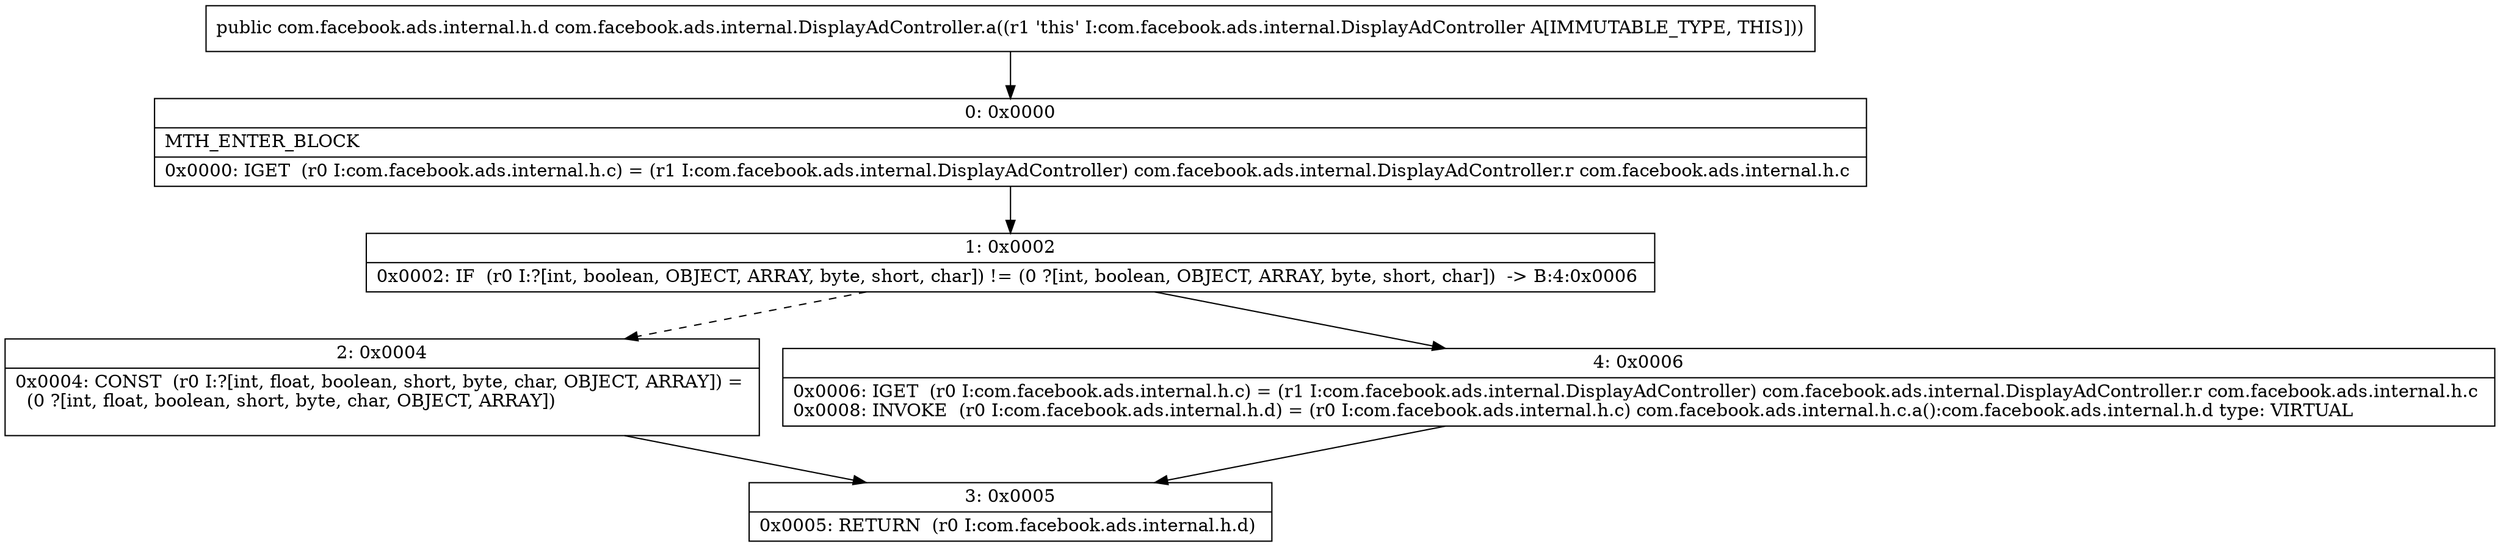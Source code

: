 digraph "CFG forcom.facebook.ads.internal.DisplayAdController.a()Lcom\/facebook\/ads\/internal\/h\/d;" {
Node_0 [shape=record,label="{0\:\ 0x0000|MTH_ENTER_BLOCK\l|0x0000: IGET  (r0 I:com.facebook.ads.internal.h.c) = (r1 I:com.facebook.ads.internal.DisplayAdController) com.facebook.ads.internal.DisplayAdController.r com.facebook.ads.internal.h.c \l}"];
Node_1 [shape=record,label="{1\:\ 0x0002|0x0002: IF  (r0 I:?[int, boolean, OBJECT, ARRAY, byte, short, char]) != (0 ?[int, boolean, OBJECT, ARRAY, byte, short, char])  \-\> B:4:0x0006 \l}"];
Node_2 [shape=record,label="{2\:\ 0x0004|0x0004: CONST  (r0 I:?[int, float, boolean, short, byte, char, OBJECT, ARRAY]) = \l  (0 ?[int, float, boolean, short, byte, char, OBJECT, ARRAY])\l \l}"];
Node_3 [shape=record,label="{3\:\ 0x0005|0x0005: RETURN  (r0 I:com.facebook.ads.internal.h.d) \l}"];
Node_4 [shape=record,label="{4\:\ 0x0006|0x0006: IGET  (r0 I:com.facebook.ads.internal.h.c) = (r1 I:com.facebook.ads.internal.DisplayAdController) com.facebook.ads.internal.DisplayAdController.r com.facebook.ads.internal.h.c \l0x0008: INVOKE  (r0 I:com.facebook.ads.internal.h.d) = (r0 I:com.facebook.ads.internal.h.c) com.facebook.ads.internal.h.c.a():com.facebook.ads.internal.h.d type: VIRTUAL \l}"];
MethodNode[shape=record,label="{public com.facebook.ads.internal.h.d com.facebook.ads.internal.DisplayAdController.a((r1 'this' I:com.facebook.ads.internal.DisplayAdController A[IMMUTABLE_TYPE, THIS])) }"];
MethodNode -> Node_0;
Node_0 -> Node_1;
Node_1 -> Node_2[style=dashed];
Node_1 -> Node_4;
Node_2 -> Node_3;
Node_4 -> Node_3;
}

